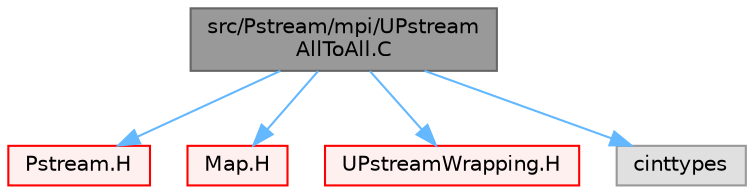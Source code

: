 digraph "src/Pstream/mpi/UPstreamAllToAll.C"
{
 // LATEX_PDF_SIZE
  bgcolor="transparent";
  edge [fontname=Helvetica,fontsize=10,labelfontname=Helvetica,labelfontsize=10];
  node [fontname=Helvetica,fontsize=10,shape=box,height=0.2,width=0.4];
  Node1 [id="Node000001",label="src/Pstream/mpi/UPstream\lAllToAll.C",height=0.2,width=0.4,color="gray40", fillcolor="grey60", style="filled", fontcolor="black",tooltip=" "];
  Node1 -> Node2 [id="edge1_Node000001_Node000002",color="steelblue1",style="solid",tooltip=" "];
  Node2 [id="Node000002",label="Pstream.H",height=0.2,width=0.4,color="red", fillcolor="#FFF0F0", style="filled",URL="$Pstream_8H.html",tooltip=" "];
  Node1 -> Node136 [id="edge2_Node000001_Node000136",color="steelblue1",style="solid",tooltip=" "];
  Node136 [id="Node000136",label="Map.H",height=0.2,width=0.4,color="red", fillcolor="#FFF0F0", style="filled",URL="$Map_8H.html",tooltip=" "];
  Node1 -> Node144 [id="edge3_Node000001_Node000144",color="steelblue1",style="solid",tooltip=" "];
  Node144 [id="Node000144",label="UPstreamWrapping.H",height=0.2,width=0.4,color="red", fillcolor="#FFF0F0", style="filled",URL="$UPstreamWrapping_8H.html",tooltip="Functions to wrap MPI_Bcast, MPI_Allreduce, MPI_Iallreduce etc."];
  Node1 -> Node146 [id="edge4_Node000001_Node000146",color="steelblue1",style="solid",tooltip=" "];
  Node146 [id="Node000146",label="cinttypes",height=0.2,width=0.4,color="grey60", fillcolor="#E0E0E0", style="filled",tooltip=" "];
}
